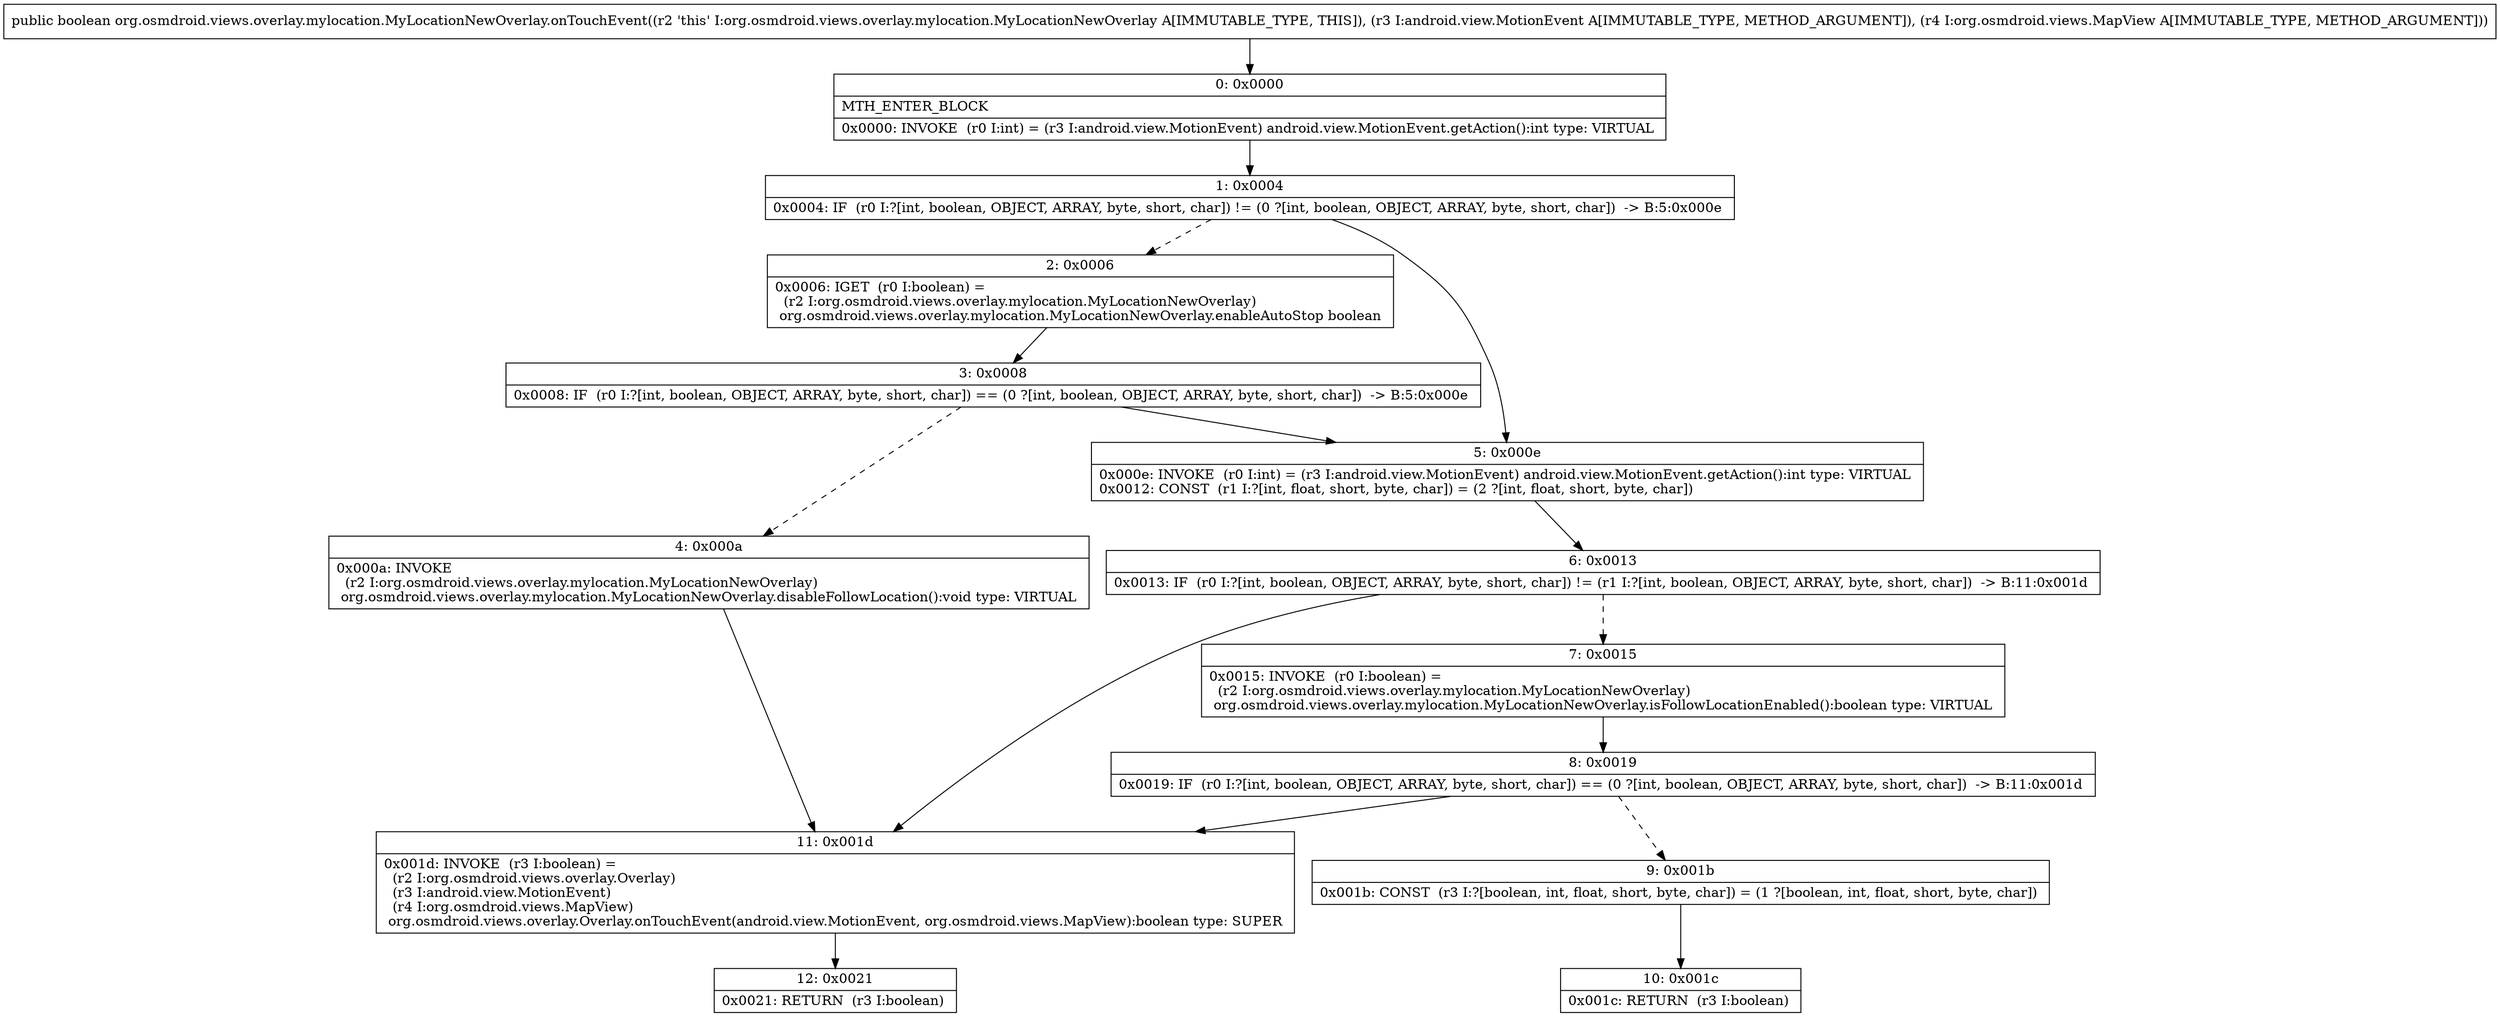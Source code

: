 digraph "CFG fororg.osmdroid.views.overlay.mylocation.MyLocationNewOverlay.onTouchEvent(Landroid\/view\/MotionEvent;Lorg\/osmdroid\/views\/MapView;)Z" {
Node_0 [shape=record,label="{0\:\ 0x0000|MTH_ENTER_BLOCK\l|0x0000: INVOKE  (r0 I:int) = (r3 I:android.view.MotionEvent) android.view.MotionEvent.getAction():int type: VIRTUAL \l}"];
Node_1 [shape=record,label="{1\:\ 0x0004|0x0004: IF  (r0 I:?[int, boolean, OBJECT, ARRAY, byte, short, char]) != (0 ?[int, boolean, OBJECT, ARRAY, byte, short, char])  \-\> B:5:0x000e \l}"];
Node_2 [shape=record,label="{2\:\ 0x0006|0x0006: IGET  (r0 I:boolean) = \l  (r2 I:org.osmdroid.views.overlay.mylocation.MyLocationNewOverlay)\l org.osmdroid.views.overlay.mylocation.MyLocationNewOverlay.enableAutoStop boolean \l}"];
Node_3 [shape=record,label="{3\:\ 0x0008|0x0008: IF  (r0 I:?[int, boolean, OBJECT, ARRAY, byte, short, char]) == (0 ?[int, boolean, OBJECT, ARRAY, byte, short, char])  \-\> B:5:0x000e \l}"];
Node_4 [shape=record,label="{4\:\ 0x000a|0x000a: INVOKE  \l  (r2 I:org.osmdroid.views.overlay.mylocation.MyLocationNewOverlay)\l org.osmdroid.views.overlay.mylocation.MyLocationNewOverlay.disableFollowLocation():void type: VIRTUAL \l}"];
Node_5 [shape=record,label="{5\:\ 0x000e|0x000e: INVOKE  (r0 I:int) = (r3 I:android.view.MotionEvent) android.view.MotionEvent.getAction():int type: VIRTUAL \l0x0012: CONST  (r1 I:?[int, float, short, byte, char]) = (2 ?[int, float, short, byte, char]) \l}"];
Node_6 [shape=record,label="{6\:\ 0x0013|0x0013: IF  (r0 I:?[int, boolean, OBJECT, ARRAY, byte, short, char]) != (r1 I:?[int, boolean, OBJECT, ARRAY, byte, short, char])  \-\> B:11:0x001d \l}"];
Node_7 [shape=record,label="{7\:\ 0x0015|0x0015: INVOKE  (r0 I:boolean) = \l  (r2 I:org.osmdroid.views.overlay.mylocation.MyLocationNewOverlay)\l org.osmdroid.views.overlay.mylocation.MyLocationNewOverlay.isFollowLocationEnabled():boolean type: VIRTUAL \l}"];
Node_8 [shape=record,label="{8\:\ 0x0019|0x0019: IF  (r0 I:?[int, boolean, OBJECT, ARRAY, byte, short, char]) == (0 ?[int, boolean, OBJECT, ARRAY, byte, short, char])  \-\> B:11:0x001d \l}"];
Node_9 [shape=record,label="{9\:\ 0x001b|0x001b: CONST  (r3 I:?[boolean, int, float, short, byte, char]) = (1 ?[boolean, int, float, short, byte, char]) \l}"];
Node_10 [shape=record,label="{10\:\ 0x001c|0x001c: RETURN  (r3 I:boolean) \l}"];
Node_11 [shape=record,label="{11\:\ 0x001d|0x001d: INVOKE  (r3 I:boolean) = \l  (r2 I:org.osmdroid.views.overlay.Overlay)\l  (r3 I:android.view.MotionEvent)\l  (r4 I:org.osmdroid.views.MapView)\l org.osmdroid.views.overlay.Overlay.onTouchEvent(android.view.MotionEvent, org.osmdroid.views.MapView):boolean type: SUPER \l}"];
Node_12 [shape=record,label="{12\:\ 0x0021|0x0021: RETURN  (r3 I:boolean) \l}"];
MethodNode[shape=record,label="{public boolean org.osmdroid.views.overlay.mylocation.MyLocationNewOverlay.onTouchEvent((r2 'this' I:org.osmdroid.views.overlay.mylocation.MyLocationNewOverlay A[IMMUTABLE_TYPE, THIS]), (r3 I:android.view.MotionEvent A[IMMUTABLE_TYPE, METHOD_ARGUMENT]), (r4 I:org.osmdroid.views.MapView A[IMMUTABLE_TYPE, METHOD_ARGUMENT])) }"];
MethodNode -> Node_0;
Node_0 -> Node_1;
Node_1 -> Node_2[style=dashed];
Node_1 -> Node_5;
Node_2 -> Node_3;
Node_3 -> Node_4[style=dashed];
Node_3 -> Node_5;
Node_4 -> Node_11;
Node_5 -> Node_6;
Node_6 -> Node_7[style=dashed];
Node_6 -> Node_11;
Node_7 -> Node_8;
Node_8 -> Node_9[style=dashed];
Node_8 -> Node_11;
Node_9 -> Node_10;
Node_11 -> Node_12;
}

